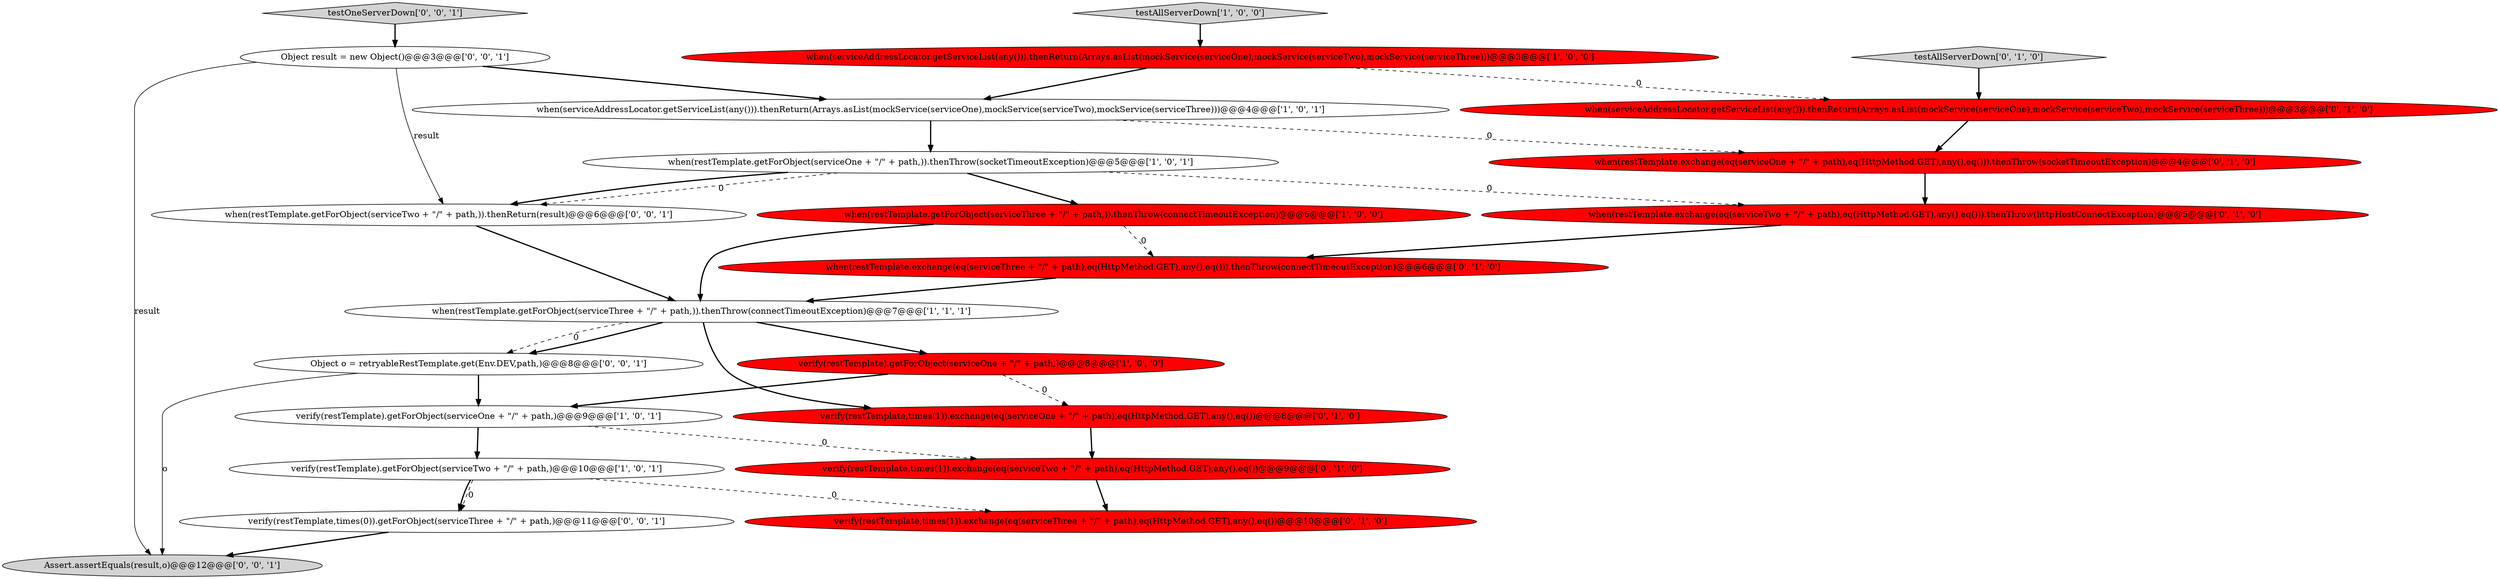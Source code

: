digraph {
13 [style = filled, label = "when(restTemplate.exchange(eq(serviceOne + \"/\" + path),eq(HttpMethod.GET),any(),eq())).thenThrow(socketTimeoutException)@@@4@@@['0', '1', '0']", fillcolor = red, shape = ellipse image = "AAA1AAABBB2BBB"];
3 [style = filled, label = "when(serviceAddressLocator.getServiceList(any())).thenReturn(Arrays.asList(mockService(serviceOne),mockService(serviceTwo),mockService(serviceThree)))@@@4@@@['1', '0', '1']", fillcolor = white, shape = ellipse image = "AAA0AAABBB1BBB"];
17 [style = filled, label = "testOneServerDown['0', '0', '1']", fillcolor = lightgray, shape = diamond image = "AAA0AAABBB3BBB"];
4 [style = filled, label = "verify(restTemplate).getForObject(serviceOne + \"/\" + path,)@@@8@@@['1', '0', '0']", fillcolor = red, shape = ellipse image = "AAA1AAABBB1BBB"];
15 [style = filled, label = "verify(restTemplate,times(1)).exchange(eq(serviceThree + \"/\" + path),eq(HttpMethod.GET),any(),eq())@@@10@@@['0', '1', '0']", fillcolor = red, shape = ellipse image = "AAA1AAABBB2BBB"];
21 [style = filled, label = "verify(restTemplate,times(0)).getForObject(serviceThree + \"/\" + path,)@@@11@@@['0', '0', '1']", fillcolor = white, shape = ellipse image = "AAA0AAABBB3BBB"];
2 [style = filled, label = "when(restTemplate.getForObject(serviceThree + \"/\" + path,)).thenThrow(connectTimeoutException)@@@7@@@['1', '1', '1']", fillcolor = white, shape = ellipse image = "AAA0AAABBB1BBB"];
12 [style = filled, label = "verify(restTemplate,times(1)).exchange(eq(serviceOne + \"/\" + path),eq(HttpMethod.GET),any(),eq())@@@8@@@['0', '1', '0']", fillcolor = red, shape = ellipse image = "AAA1AAABBB2BBB"];
11 [style = filled, label = "when(restTemplate.exchange(eq(serviceThree + \"/\" + path),eq(HttpMethod.GET),any(),eq())).thenThrow(connectTimeoutException)@@@6@@@['0', '1', '0']", fillcolor = red, shape = ellipse image = "AAA1AAABBB2BBB"];
14 [style = filled, label = "when(restTemplate.exchange(eq(serviceTwo + \"/\" + path),eq(HttpMethod.GET),any(),eq())).thenThrow(httpHostConnectException)@@@5@@@['0', '1', '0']", fillcolor = red, shape = ellipse image = "AAA1AAABBB2BBB"];
10 [style = filled, label = "when(serviceAddressLocator.getServiceList(any())).thenReturn(Arrays.asList(mockService(serviceOne),mockService(serviceTwo),mockService(serviceThree)))@@@3@@@['0', '1', '0']", fillcolor = red, shape = ellipse image = "AAA1AAABBB2BBB"];
22 [style = filled, label = "Object o = retryableRestTemplate.get(Env.DEV,path,)@@@8@@@['0', '0', '1']", fillcolor = white, shape = ellipse image = "AAA0AAABBB3BBB"];
5 [style = filled, label = "when(restTemplate.getForObject(serviceThree + \"/\" + path,)).thenThrow(connectTimeoutException)@@@6@@@['1', '0', '0']", fillcolor = red, shape = ellipse image = "AAA1AAABBB1BBB"];
20 [style = filled, label = "Assert.assertEquals(result,o)@@@12@@@['0', '0', '1']", fillcolor = lightgray, shape = ellipse image = "AAA0AAABBB3BBB"];
8 [style = filled, label = "when(restTemplate.getForObject(serviceOne + \"/\" + path,)).thenThrow(socketTimeoutException)@@@5@@@['1', '0', '1']", fillcolor = white, shape = ellipse image = "AAA0AAABBB1BBB"];
7 [style = filled, label = "verify(restTemplate).getForObject(serviceTwo + \"/\" + path,)@@@10@@@['1', '0', '1']", fillcolor = white, shape = ellipse image = "AAA0AAABBB1BBB"];
1 [style = filled, label = "testAllServerDown['1', '0', '0']", fillcolor = lightgray, shape = diamond image = "AAA0AAABBB1BBB"];
16 [style = filled, label = "verify(restTemplate,times(1)).exchange(eq(serviceTwo + \"/\" + path),eq(HttpMethod.GET),any(),eq())@@@9@@@['0', '1', '0']", fillcolor = red, shape = ellipse image = "AAA1AAABBB2BBB"];
19 [style = filled, label = "when(restTemplate.getForObject(serviceTwo + \"/\" + path,)).thenReturn(result)@@@6@@@['0', '0', '1']", fillcolor = white, shape = ellipse image = "AAA0AAABBB3BBB"];
6 [style = filled, label = "verify(restTemplate).getForObject(serviceOne + \"/\" + path,)@@@9@@@['1', '0', '1']", fillcolor = white, shape = ellipse image = "AAA0AAABBB1BBB"];
18 [style = filled, label = "Object result = new Object()@@@3@@@['0', '0', '1']", fillcolor = white, shape = ellipse image = "AAA0AAABBB3BBB"];
0 [style = filled, label = "when(serviceAddressLocator.getServiceList(any())).thenReturn(Arrays.asList(mockService(serviceOne),mockService(serviceTwo),mockService(serviceThree)))@@@3@@@['1', '0', '0']", fillcolor = red, shape = ellipse image = "AAA1AAABBB1BBB"];
9 [style = filled, label = "testAllServerDown['0', '1', '0']", fillcolor = lightgray, shape = diamond image = "AAA0AAABBB2BBB"];
0->3 [style = bold, label=""];
16->15 [style = bold, label=""];
8->19 [style = dashed, label="0"];
18->3 [style = bold, label=""];
7->21 [style = dashed, label="0"];
4->6 [style = bold, label=""];
8->19 [style = bold, label=""];
12->16 [style = bold, label=""];
1->0 [style = bold, label=""];
19->2 [style = bold, label=""];
9->10 [style = bold, label=""];
8->14 [style = dashed, label="0"];
22->20 [style = solid, label="o"];
3->13 [style = dashed, label="0"];
2->4 [style = bold, label=""];
18->20 [style = solid, label="result"];
11->2 [style = bold, label=""];
0->10 [style = dashed, label="0"];
2->12 [style = bold, label=""];
4->12 [style = dashed, label="0"];
5->2 [style = bold, label=""];
6->16 [style = dashed, label="0"];
21->20 [style = bold, label=""];
8->5 [style = bold, label=""];
10->13 [style = bold, label=""];
5->11 [style = dashed, label="0"];
3->8 [style = bold, label=""];
7->15 [style = dashed, label="0"];
7->21 [style = bold, label=""];
18->19 [style = solid, label="result"];
6->7 [style = bold, label=""];
2->22 [style = bold, label=""];
2->22 [style = dashed, label="0"];
14->11 [style = bold, label=""];
13->14 [style = bold, label=""];
17->18 [style = bold, label=""];
22->6 [style = bold, label=""];
}
